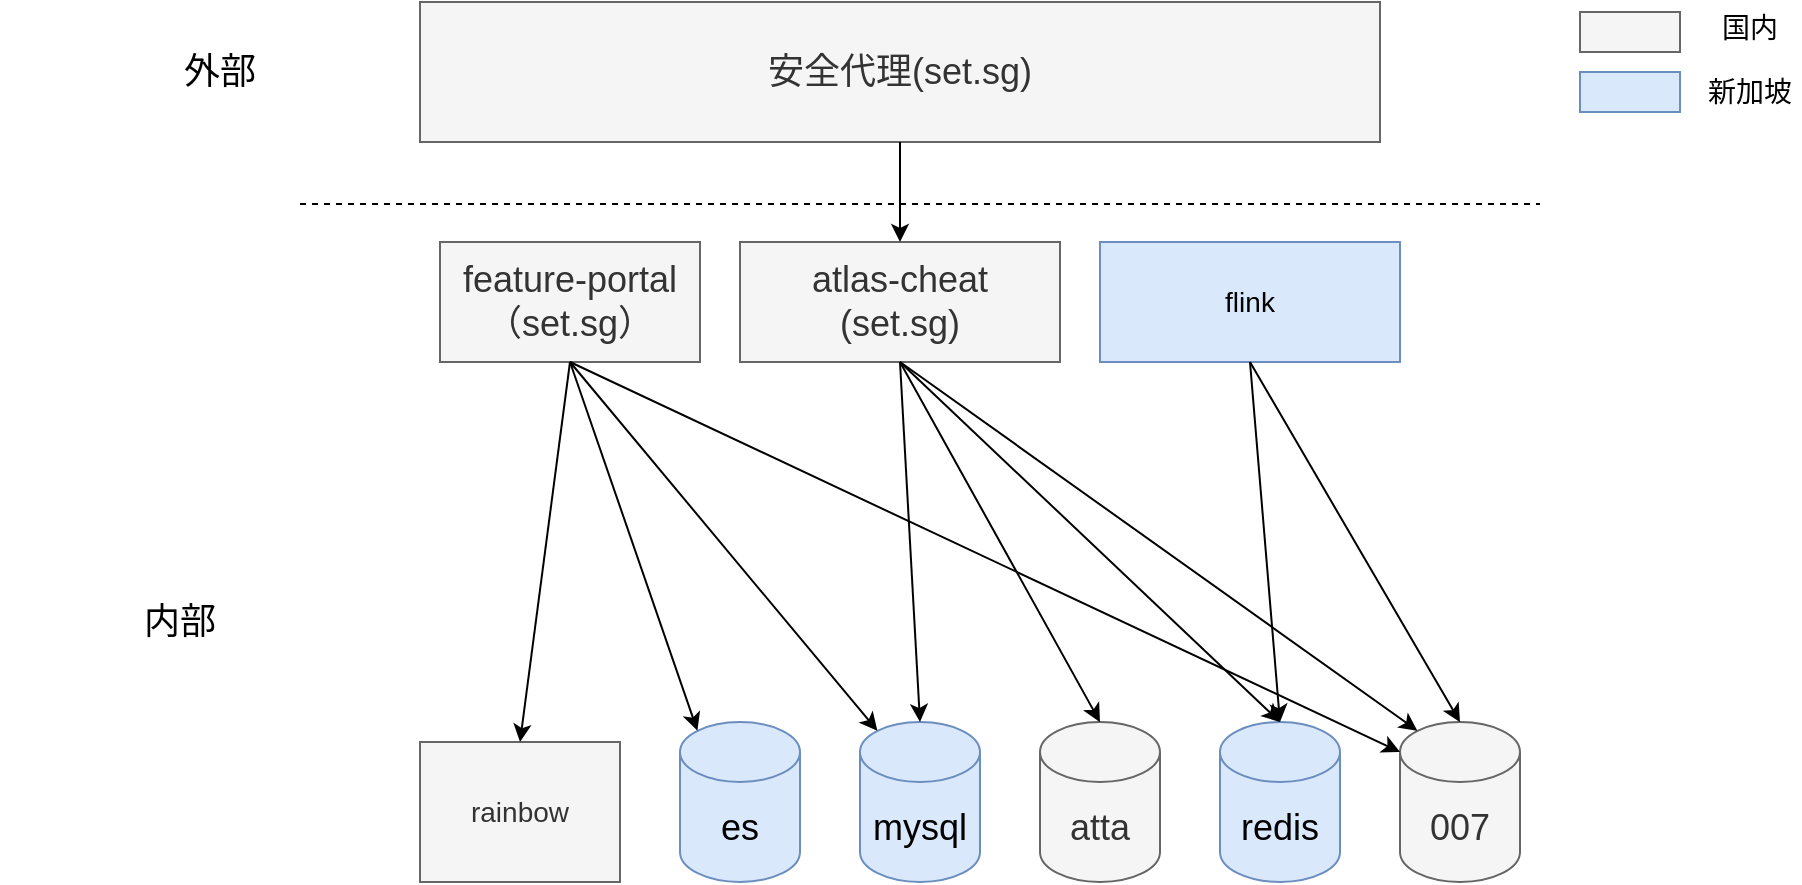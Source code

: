 <mxfile version="16.0.3" type="github">
  <diagram id="Aoz_ehau8xBS0XFifxai" name="Page-1">
    <mxGraphModel dx="2082" dy="754" grid="1" gridSize="10" guides="1" tooltips="1" connect="1" arrows="1" fold="1" page="1" pageScale="1" pageWidth="827" pageHeight="1169" math="0" shadow="0">
      <root>
        <mxCell id="0" />
        <mxCell id="1" parent="0" />
        <mxCell id="UP7DhOcPIyhW6vpGw8zo-1" value="&lt;font style=&quot;font-size: 18px&quot;&gt;安全代理(set.sg)&lt;/font&gt;" style="rounded=0;whiteSpace=wrap;html=1;fillColor=#f5f5f5;fontColor=#333333;strokeColor=#666666;" parent="1" vertex="1">
          <mxGeometry x="190" y="20" width="480" height="70" as="geometry" />
        </mxCell>
        <mxCell id="UP7DhOcPIyhW6vpGw8zo-2" value="" style="endArrow=none;dashed=1;html=1;rounded=0;" parent="1" edge="1">
          <mxGeometry width="50" height="50" relative="1" as="geometry">
            <mxPoint x="130" y="121" as="sourcePoint" />
            <mxPoint x="750" y="121" as="targetPoint" />
          </mxGeometry>
        </mxCell>
        <mxCell id="UP7DhOcPIyhW6vpGw8zo-3" value="&lt;font style=&quot;font-size: 18px&quot;&gt;外部&lt;/font&gt;" style="text;html=1;strokeColor=none;fillColor=none;align=center;verticalAlign=middle;whiteSpace=wrap;rounded=0;" parent="1" vertex="1">
          <mxGeometry y="25" width="180" height="60" as="geometry" />
        </mxCell>
        <mxCell id="UP7DhOcPIyhW6vpGw8zo-4" value="&lt;font style=&quot;font-size: 18px&quot;&gt;内部&lt;/font&gt;" style="text;html=1;strokeColor=none;fillColor=none;align=center;verticalAlign=middle;whiteSpace=wrap;rounded=0;" parent="1" vertex="1">
          <mxGeometry x="-20" y="300" width="180" height="60" as="geometry" />
        </mxCell>
        <mxCell id="UP7DhOcPIyhW6vpGw8zo-5" value="atlas-cheat&lt;br&gt;(set.sg)" style="rounded=0;whiteSpace=wrap;html=1;fontSize=18;fillColor=#f5f5f5;fontColor=#333333;strokeColor=#666666;" parent="1" vertex="1">
          <mxGeometry x="350" y="140" width="160" height="60" as="geometry" />
        </mxCell>
        <mxCell id="UP7DhOcPIyhW6vpGw8zo-6" value="mysql" style="shape=cylinder3;whiteSpace=wrap;html=1;boundedLbl=1;backgroundOutline=1;size=15;fontSize=18;fillColor=#dae8fc;strokeColor=#6c8ebf;" parent="1" vertex="1">
          <mxGeometry x="410" y="380" width="60" height="80" as="geometry" />
        </mxCell>
        <mxCell id="UP7DhOcPIyhW6vpGw8zo-7" value="redis" style="shape=cylinder3;whiteSpace=wrap;html=1;boundedLbl=1;backgroundOutline=1;size=15;fontSize=18;fillColor=#dae8fc;strokeColor=#6c8ebf;" parent="1" vertex="1">
          <mxGeometry x="590" y="380" width="60" height="80" as="geometry" />
        </mxCell>
        <mxCell id="UP7DhOcPIyhW6vpGw8zo-8" value="es" style="shape=cylinder3;whiteSpace=wrap;html=1;boundedLbl=1;backgroundOutline=1;size=15;fontSize=18;fillColor=#dae8fc;strokeColor=#6c8ebf;" parent="1" vertex="1">
          <mxGeometry x="320" y="380" width="60" height="80" as="geometry" />
        </mxCell>
        <mxCell id="UP7DhOcPIyhW6vpGw8zo-9" value="feature-portal（set.sg）" style="rounded=0;whiteSpace=wrap;html=1;fontSize=18;fillColor=#f5f5f5;fontColor=#333333;strokeColor=#666666;" parent="1" vertex="1">
          <mxGeometry x="200" y="140" width="130" height="60" as="geometry" />
        </mxCell>
        <mxCell id="UP7DhOcPIyhW6vpGw8zo-10" value="" style="rounded=0;whiteSpace=wrap;html=1;fontSize=18;fillColor=#f5f5f5;fontColor=#333333;strokeColor=#666666;" parent="1" vertex="1">
          <mxGeometry x="770" y="25" width="50" height="20" as="geometry" />
        </mxCell>
        <mxCell id="UP7DhOcPIyhW6vpGw8zo-11" value="" style="rounded=0;whiteSpace=wrap;html=1;fontSize=18;fillColor=#dae8fc;strokeColor=#6c8ebf;" parent="1" vertex="1">
          <mxGeometry x="770" y="55" width="50" height="20" as="geometry" />
        </mxCell>
        <mxCell id="UP7DhOcPIyhW6vpGw8zo-12" value="&lt;font style=&quot;font-size: 14px&quot;&gt;国内&lt;/font&gt;" style="text;html=1;strokeColor=none;fillColor=none;align=center;verticalAlign=middle;whiteSpace=wrap;rounded=0;" parent="1" vertex="1">
          <mxGeometry x="830" y="20" width="50" height="25" as="geometry" />
        </mxCell>
        <mxCell id="UP7DhOcPIyhW6vpGw8zo-13" value="&lt;font style=&quot;font-size: 14px&quot;&gt;新加坡&lt;/font&gt;" style="text;html=1;strokeColor=none;fillColor=none;align=center;verticalAlign=middle;whiteSpace=wrap;rounded=0;" parent="1" vertex="1">
          <mxGeometry x="830" y="52.5" width="50" height="25" as="geometry" />
        </mxCell>
        <mxCell id="UP7DhOcPIyhW6vpGw8zo-14" value="" style="endArrow=classic;html=1;rounded=0;fontSize=14;entryX=0.5;entryY=0;entryDx=0;entryDy=0;" parent="1" source="UP7DhOcPIyhW6vpGw8zo-1" target="UP7DhOcPIyhW6vpGw8zo-5" edge="1">
          <mxGeometry width="50" height="50" relative="1" as="geometry">
            <mxPoint x="370" y="320" as="sourcePoint" />
            <mxPoint x="420" y="270" as="targetPoint" />
          </mxGeometry>
        </mxCell>
        <mxCell id="UP7DhOcPIyhW6vpGw8zo-15" value="flink" style="rounded=0;whiteSpace=wrap;html=1;fontSize=14;fillColor=#dae8fc;strokeColor=#6c8ebf;" parent="1" vertex="1">
          <mxGeometry x="530" y="140" width="150" height="60" as="geometry" />
        </mxCell>
        <mxCell id="UP7DhOcPIyhW6vpGw8zo-16" value="rainbow" style="rounded=0;whiteSpace=wrap;html=1;fontSize=14;fillColor=#f5f5f5;strokeColor=#666666;fontColor=#333333;" parent="1" vertex="1">
          <mxGeometry x="190" y="390" width="100" height="70" as="geometry" />
        </mxCell>
        <mxCell id="UP7DhOcPIyhW6vpGw8zo-20" value="" style="endArrow=classic;html=1;rounded=0;fontSize=14;entryX=0.5;entryY=0;entryDx=0;entryDy=0;exitX=0.5;exitY=1;exitDx=0;exitDy=0;entryPerimeter=0;" parent="1" source="UP7DhOcPIyhW6vpGw8zo-5" target="UP7DhOcPIyhW6vpGw8zo-6" edge="1">
          <mxGeometry width="50" height="50" relative="1" as="geometry">
            <mxPoint x="510" y="260" as="sourcePoint" />
            <mxPoint x="570" y="200" as="targetPoint" />
          </mxGeometry>
        </mxCell>
        <mxCell id="UP7DhOcPIyhW6vpGw8zo-21" value="" style="endArrow=classic;html=1;rounded=0;fontSize=14;entryX=0.5;entryY=0;entryDx=0;entryDy=0;exitX=0.5;exitY=1;exitDx=0;exitDy=0;entryPerimeter=0;" parent="1" source="UP7DhOcPIyhW6vpGw8zo-5" target="UP7DhOcPIyhW6vpGw8zo-7" edge="1">
          <mxGeometry width="50" height="50" relative="1" as="geometry">
            <mxPoint x="630" y="230" as="sourcePoint" />
            <mxPoint x="530" y="430" as="targetPoint" />
          </mxGeometry>
        </mxCell>
        <mxCell id="UP7DhOcPIyhW6vpGw8zo-22" value="" style="endArrow=classic;html=1;rounded=0;fontSize=14;entryX=0.5;entryY=0;entryDx=0;entryDy=0;exitX=0.5;exitY=1;exitDx=0;exitDy=0;" parent="1" source="UP7DhOcPIyhW6vpGw8zo-9" target="UP7DhOcPIyhW6vpGw8zo-16" edge="1">
          <mxGeometry width="50" height="50" relative="1" as="geometry">
            <mxPoint x="580" y="210" as="sourcePoint" />
            <mxPoint x="560" y="430" as="targetPoint" />
          </mxGeometry>
        </mxCell>
        <mxCell id="UP7DhOcPIyhW6vpGw8zo-23" value="" style="endArrow=classic;html=1;rounded=0;fontSize=14;entryX=0.145;entryY=0;entryDx=0;entryDy=4.35;exitX=0.5;exitY=1;exitDx=0;exitDy=0;entryPerimeter=0;" parent="1" source="UP7DhOcPIyhW6vpGw8zo-9" target="UP7DhOcPIyhW6vpGw8zo-8" edge="1">
          <mxGeometry width="50" height="50" relative="1" as="geometry">
            <mxPoint x="310" y="210" as="sourcePoint" />
            <mxPoint x="285" y="440" as="targetPoint" />
          </mxGeometry>
        </mxCell>
        <mxCell id="UP7DhOcPIyhW6vpGw8zo-24" value="" style="endArrow=classic;html=1;rounded=0;fontSize=14;entryX=0.145;entryY=0;entryDx=0;entryDy=4.35;exitX=0.5;exitY=1;exitDx=0;exitDy=0;entryPerimeter=0;" parent="1" source="UP7DhOcPIyhW6vpGw8zo-9" target="UP7DhOcPIyhW6vpGw8zo-6" edge="1">
          <mxGeometry width="50" height="50" relative="1" as="geometry">
            <mxPoint x="310" y="210" as="sourcePoint" />
            <mxPoint x="428.7" y="434.35" as="targetPoint" />
          </mxGeometry>
        </mxCell>
        <mxCell id="UP7DhOcPIyhW6vpGw8zo-26" value="" style="endArrow=classic;html=1;rounded=0;fontSize=14;entryX=0.5;entryY=0;entryDx=0;entryDy=0;exitX=0.5;exitY=1;exitDx=0;exitDy=0;entryPerimeter=0;" parent="1" source="UP7DhOcPIyhW6vpGw8zo-15" target="UP7DhOcPIyhW6vpGw8zo-7" edge="1">
          <mxGeometry width="50" height="50" relative="1" as="geometry">
            <mxPoint x="440" y="210" as="sourcePoint" />
            <mxPoint x="690" y="390" as="targetPoint" />
          </mxGeometry>
        </mxCell>
        <mxCell id="UP7DhOcPIyhW6vpGw8zo-27" value="atta" style="shape=cylinder3;whiteSpace=wrap;html=1;boundedLbl=1;backgroundOutline=1;size=15;fontSize=18;fillColor=#f5f5f5;strokeColor=#666666;fontColor=#333333;" parent="1" vertex="1">
          <mxGeometry x="500" y="380" width="60" height="80" as="geometry" />
        </mxCell>
        <mxCell id="UP7DhOcPIyhW6vpGw8zo-28" value="" style="endArrow=classic;html=1;rounded=0;fontSize=14;entryX=0.5;entryY=0;entryDx=0;entryDy=0;exitX=0.5;exitY=1;exitDx=0;exitDy=0;entryPerimeter=0;" parent="1" source="UP7DhOcPIyhW6vpGw8zo-5" target="UP7DhOcPIyhW6vpGw8zo-27" edge="1">
          <mxGeometry width="50" height="50" relative="1" as="geometry">
            <mxPoint x="440" y="210" as="sourcePoint" />
            <mxPoint x="480" y="390" as="targetPoint" />
          </mxGeometry>
        </mxCell>
        <mxCell id="UP7DhOcPIyhW6vpGw8zo-30" value="007" style="shape=cylinder3;whiteSpace=wrap;html=1;boundedLbl=1;backgroundOutline=1;size=15;fontSize=18;fillColor=#f5f5f5;strokeColor=#666666;fontColor=#333333;" parent="1" vertex="1">
          <mxGeometry x="680" y="380" width="60" height="80" as="geometry" />
        </mxCell>
        <mxCell id="UP7DhOcPIyhW6vpGw8zo-31" value="" style="endArrow=classic;html=1;rounded=0;fontSize=14;entryX=0.5;entryY=0;entryDx=0;entryDy=0;exitX=0.5;exitY=1;exitDx=0;exitDy=0;entryPerimeter=0;" parent="1" source="UP7DhOcPIyhW6vpGw8zo-15" target="UP7DhOcPIyhW6vpGw8zo-30" edge="1">
          <mxGeometry width="50" height="50" relative="1" as="geometry">
            <mxPoint x="615" y="210" as="sourcePoint" />
            <mxPoint x="630" y="390" as="targetPoint" />
          </mxGeometry>
        </mxCell>
        <mxCell id="UP7DhOcPIyhW6vpGw8zo-32" value="" style="endArrow=classic;html=1;rounded=0;fontSize=14;entryX=0.145;entryY=0;entryDx=0;entryDy=4.35;exitX=0.5;exitY=1;exitDx=0;exitDy=0;entryPerimeter=0;" parent="1" source="UP7DhOcPIyhW6vpGw8zo-5" target="UP7DhOcPIyhW6vpGw8zo-30" edge="1">
          <mxGeometry width="50" height="50" relative="1" as="geometry">
            <mxPoint x="615" y="210" as="sourcePoint" />
            <mxPoint x="720" y="390" as="targetPoint" />
          </mxGeometry>
        </mxCell>
        <mxCell id="UP7DhOcPIyhW6vpGw8zo-33" value="" style="endArrow=classic;html=1;rounded=0;fontSize=14;entryX=0;entryY=0;entryDx=0;entryDy=15;exitX=0.5;exitY=1;exitDx=0;exitDy=0;entryPerimeter=0;" parent="1" source="UP7DhOcPIyhW6vpGw8zo-9" target="UP7DhOcPIyhW6vpGw8zo-30" edge="1">
          <mxGeometry width="50" height="50" relative="1" as="geometry">
            <mxPoint x="440" y="210" as="sourcePoint" />
            <mxPoint x="698.7" y="394.35" as="targetPoint" />
          </mxGeometry>
        </mxCell>
      </root>
    </mxGraphModel>
  </diagram>
</mxfile>

